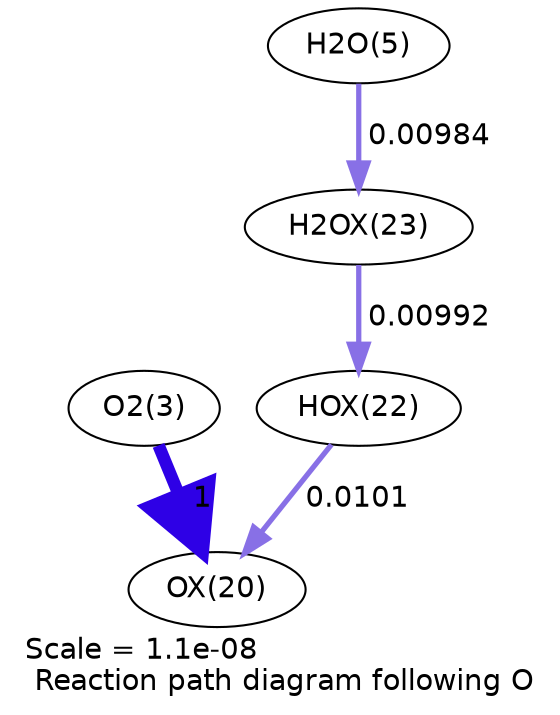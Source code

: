 digraph reaction_paths {
center=1;
s5 -> s54[fontname="Helvetica", penwidth=6, arrowsize=3, color="0.7, 1.5, 0.9"
, label=" 1"];
s56 -> s54[fontname="Helvetica", penwidth=2.53, arrowsize=1.27, color="0.7, 0.51, 0.9"
, label=" 0.0101"];
s57 -> s56[fontname="Helvetica", penwidth=2.52, arrowsize=1.26, color="0.7, 0.51, 0.9"
, label=" 0.00992"];
s7 -> s57[fontname="Helvetica", penwidth=2.51, arrowsize=1.26, color="0.7, 0.51, 0.9"
, label=" 0.00984"];
s5 [ fontname="Helvetica", label="O2(3)"];
s7 [ fontname="Helvetica", label="H2O(5)"];
s54 [ fontname="Helvetica", label="OX(20)"];
s56 [ fontname="Helvetica", label="HOX(22)"];
s57 [ fontname="Helvetica", label="H2OX(23)"];
 label = "Scale = 1.1e-08\l Reaction path diagram following O";
 fontname = "Helvetica";
}
